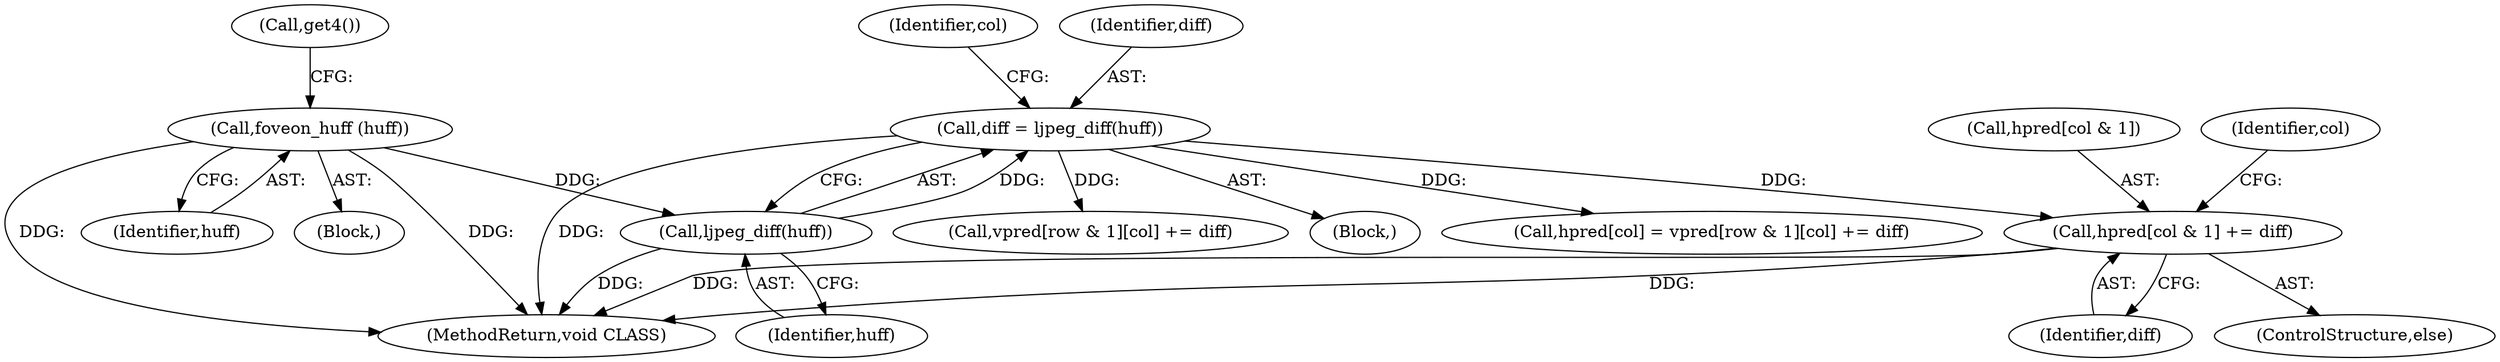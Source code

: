 digraph "0_LibRaw-demosaic-pack-GPL2_194f592e205990ea8fce72b6c571c14350aca716_0@array" {
"1000275" [label="(Call,hpred[col & 1] += diff)"];
"1000253" [label="(Call,diff = ljpeg_diff(huff))"];
"1000255" [label="(Call,ljpeg_diff(huff))"];
"1000225" [label="(Call,foveon_huff (huff))"];
"1000281" [label="(Identifier,diff)"];
"1000274" [label="(ControlStructure,else)"];
"1000328" [label="(MethodReturn,void CLASS)"];
"1000253" [label="(Call,diff = ljpeg_diff(huff))"];
"1000265" [label="(Call,vpred[row & 1][col] += diff)"];
"1000256" [label="(Identifier,huff)"];
"1000225" [label="(Call,foveon_huff (huff))"];
"1000276" [label="(Call,hpred[col & 1])"];
"1000252" [label="(Block,)"];
"1000205" [label="(Block,)"];
"1000284" [label="(Identifier,col)"];
"1000227" [label="(Call,get4())"];
"1000254" [label="(Identifier,diff)"];
"1000226" [label="(Identifier,huff)"];
"1000275" [label="(Call,hpred[col & 1] += diff)"];
"1000259" [label="(Identifier,col)"];
"1000261" [label="(Call,hpred[col] = vpred[row & 1][col] += diff)"];
"1000255" [label="(Call,ljpeg_diff(huff))"];
"1000275" -> "1000274"  [label="AST: "];
"1000275" -> "1000281"  [label="CFG: "];
"1000276" -> "1000275"  [label="AST: "];
"1000281" -> "1000275"  [label="AST: "];
"1000284" -> "1000275"  [label="CFG: "];
"1000275" -> "1000328"  [label="DDG: "];
"1000275" -> "1000328"  [label="DDG: "];
"1000253" -> "1000275"  [label="DDG: "];
"1000253" -> "1000252"  [label="AST: "];
"1000253" -> "1000255"  [label="CFG: "];
"1000254" -> "1000253"  [label="AST: "];
"1000255" -> "1000253"  [label="AST: "];
"1000259" -> "1000253"  [label="CFG: "];
"1000253" -> "1000328"  [label="DDG: "];
"1000255" -> "1000253"  [label="DDG: "];
"1000253" -> "1000261"  [label="DDG: "];
"1000253" -> "1000265"  [label="DDG: "];
"1000255" -> "1000256"  [label="CFG: "];
"1000256" -> "1000255"  [label="AST: "];
"1000255" -> "1000328"  [label="DDG: "];
"1000225" -> "1000255"  [label="DDG: "];
"1000225" -> "1000205"  [label="AST: "];
"1000225" -> "1000226"  [label="CFG: "];
"1000226" -> "1000225"  [label="AST: "];
"1000227" -> "1000225"  [label="CFG: "];
"1000225" -> "1000328"  [label="DDG: "];
"1000225" -> "1000328"  [label="DDG: "];
}
